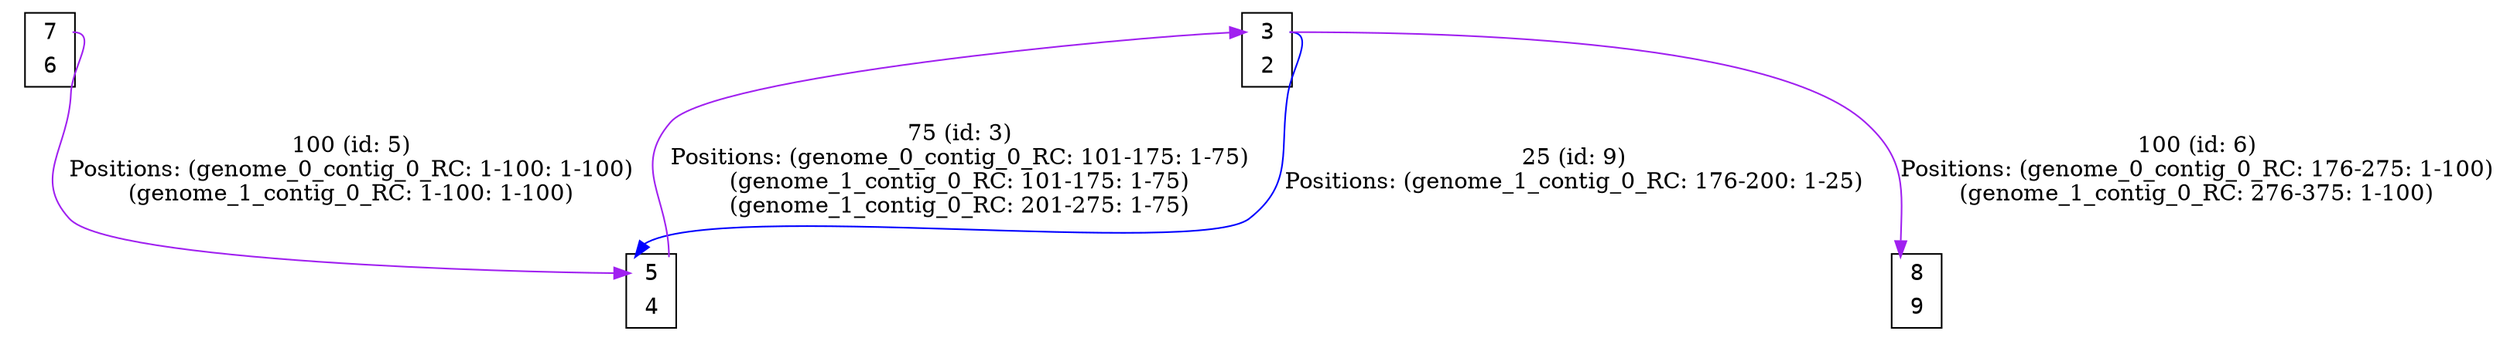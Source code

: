 digraph my_graph {
node[fontname=<Courier>,shape=<plaintext>]
vertex_0x125e300_0x1265cc0[label=<<TABLE bgcolor = "white">
<TR><TD BORDER = "0" PORT = "port_0x125e300_in"></TD><TD BORDER = "0" PORT = "port_">3</TD><TD BORDER = "0" PORT = "port_0x125e300_out"></TD></TR>
<TR><TD BORDER = "0" PORT = "port_0x1265cc0_out"></TD><TD BORDER = "0" PORT = "port_">2</TD><TD BORDER = "0" PORT = "port_0x1265cc0_in"></TD></TR>
</TABLE>>,style=<filled>,color=<black>,fillcolor=<white>]
vertex_0x126b000_0x126b040[label=<<TABLE bgcolor = "white">
<TR><TD BORDER = "0" PORT = "port_0x126b040_in"></TD><TD BORDER = "0" PORT = "port_">5</TD><TD BORDER = "0" PORT = "port_0x126b040_out"></TD></TR>
<TR><TD BORDER = "0" PORT = "port_0x126b000_out"></TD><TD BORDER = "0" PORT = "port_">4</TD><TD BORDER = "0" PORT = "port_0x126b000_in"></TD></TR>
</TABLE>>,style=<filled>,color=<black>,fillcolor=<white>]
vertex_0x125e340_0x125e780[label=<<TABLE bgcolor = "white">
<TR><TD BORDER = "0" PORT = "port_0x125e340_in"></TD><TD BORDER = "0" PORT = "port_">7</TD><TD BORDER = "0" PORT = "port_0x125e340_out"></TD></TR>
<TR><TD BORDER = "0" PORT = "port_0x125e780_out"></TD><TD BORDER = "0" PORT = "port_">6</TD><TD BORDER = "0" PORT = "port_0x125e780_in"></TD></TR>
</TABLE>>,style=<filled>,color=<black>,fillcolor=<white>]
vertex_0x126add0_0x126b520[label=<<TABLE bgcolor = "white">
<TR><TD BORDER = "0" PORT = "port_0x126add0_in"></TD><TD BORDER = "0" PORT = "port_">8</TD><TD BORDER = "0" PORT = "port_0x126add0_out"></TD></TR>
<TR><TD BORDER = "0" PORT = "port_0x126b520_out"></TD><TD BORDER = "0" PORT = "port_">9</TD><TD BORDER = "0" PORT = "port_0x126b520_in"></TD></TR>
</TABLE>>,style=<filled>,color=<black>,fillcolor=<white>]
vertex_0x126b000_0x126b040:port_0x126b040_out->vertex_0x125e300_0x1265cc0:port_0x125e300_in[label="75 (id: 3)\nPositions: (genome_0_contig_0_RC: 101-175: 1-75)\n(genome_1_contig_0_RC: 101-175: 1-75)\n(genome_1_contig_0_RC: 201-275: 1-75)\n",len=<0>,K=<0>,color=<purple>]
vertex_0x125e340_0x125e780:port_0x125e340_out->vertex_0x126b000_0x126b040:port_0x126b040_in[label="100 (id: 5)\nPositions: (genome_0_contig_0_RC: 1-100: 1-100)\n(genome_1_contig_0_RC: 1-100: 1-100)\n",len=<0>,K=<0>,color=<purple>]
vertex_0x125e300_0x1265cc0:port_0x125e300_out->vertex_0x126add0_0x126b520:port_0x126add0_in[label="100 (id: 6)\nPositions: (genome_0_contig_0_RC: 176-275: 1-100)\n(genome_1_contig_0_RC: 276-375: 1-100)\n",len=<0>,K=<0>,color=<purple>]
vertex_0x125e300_0x1265cc0:port_0x125e300_out->vertex_0x126b000_0x126b040:port_0x126b040_in[label="25 (id: 9)\nPositions: (genome_1_contig_0_RC: 176-200: 1-25)\n",len=<0>,K=<0>,color=<blue>]
}
